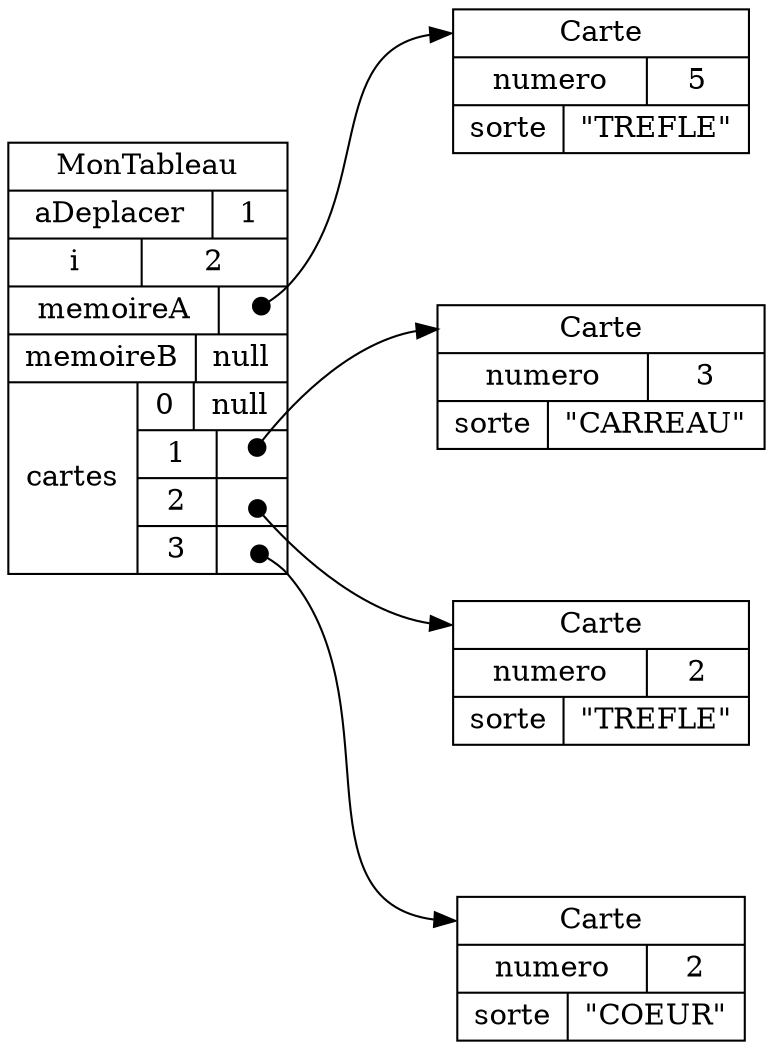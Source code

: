 digraph "MonTableau" {
graph ["rankdir"="LR","compound"="true","ranksep"="1.0","nodesep"="1.0"]
"/" ["label"="<_C>MonTableau|{aDeplacer|1}|{i|2}|{memoireA|<memoireA_memoireA>}|{memoireB|null}|{cartes|{{0|null}|{1|<cartes__V_1_1>}|{2|<cartes__V_0_0>}|{3|<cartes__V_3_3>}}}","style"="filled","fillcolor"="white","shape"="record"]
"/cartes/0" ["label"="<_C>Carte|{numero|2}|{sorte|\"TREFLE\"}","style"="filled","fillcolor"="white","shape"="record"]
"/cartes/1" ["label"="<_C>Carte|{numero|3}|{sorte|\"CARREAU\"}","style"="filled","fillcolor"="white","shape"="record"]
"/cartes/3" ["label"="<_C>Carte|{numero|2}|{sorte|\"COEUR\"}","style"="filled","fillcolor"="white","shape"="record"]
"/memoireA" ["label"="<_C>Carte|{numero|5}|{sorte|\"TREFLE\"}","style"="filled","fillcolor"="white","shape"="record"]
"/":"cartes__V_3_3":c -> "/cartes/3":"_C" ["tailclip"="false","arrowtail"="dot","dir"="both","label"=""]
"/":"cartes__V_1_1":c -> "/cartes/1":"_C" ["tailclip"="false","arrowtail"="dot","dir"="both","label"=""]
"/":"cartes__V_0_0":c -> "/cartes/0":"_C" ["tailclip"="false","arrowtail"="dot","dir"="both","label"=""]
"/":"memoireA_memoireA":c -> "/memoireA":"_C" ["tailclip"="false","arrowtail"="dot","dir"="both","label"=""]
}
